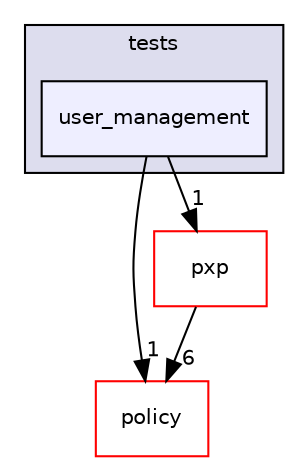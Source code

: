 digraph "tests/user_management" {
  compound=true
  node [ fontsize="10", fontname="Helvetica"];
  edge [ labelfontsize="10", labelfontname="Helvetica"];
  subgraph clusterdir_59425e443f801f1f2fd8bbe4959a3ccf {
    graph [ bgcolor="#ddddee", pencolor="black", label="tests" fontname="Helvetica", fontsize="10", URL="dir_59425e443f801f1f2fd8bbe4959a3ccf.html"]
  dir_ae68f5b267cf0978f2ac846b6d67de87 [shape=box, label="user_management", style="filled", fillcolor="#eeeeff", pencolor="black", URL="dir_ae68f5b267cf0978f2ac846b6d67de87.html"];
  }
  dir_eb07bcf3f6bbebad6f759869cfa1383b [shape=box label="policy" fillcolor="white" style="filled" color="red" URL="dir_eb07bcf3f6bbebad6f759869cfa1383b.html"];
  dir_7be6e3fdd8243354b31c1d83c38a916a [shape=box label="pxp" fillcolor="white" style="filled" color="red" URL="dir_7be6e3fdd8243354b31c1d83c38a916a.html"];
  dir_7be6e3fdd8243354b31c1d83c38a916a->dir_eb07bcf3f6bbebad6f759869cfa1383b [headlabel="6", labeldistance=1.5 headhref="dir_000010_000005.html"];
  dir_ae68f5b267cf0978f2ac846b6d67de87->dir_eb07bcf3f6bbebad6f759869cfa1383b [headlabel="1", labeldistance=1.5 headhref="dir_000021_000005.html"];
  dir_ae68f5b267cf0978f2ac846b6d67de87->dir_7be6e3fdd8243354b31c1d83c38a916a [headlabel="1", labeldistance=1.5 headhref="dir_000021_000010.html"];
}
